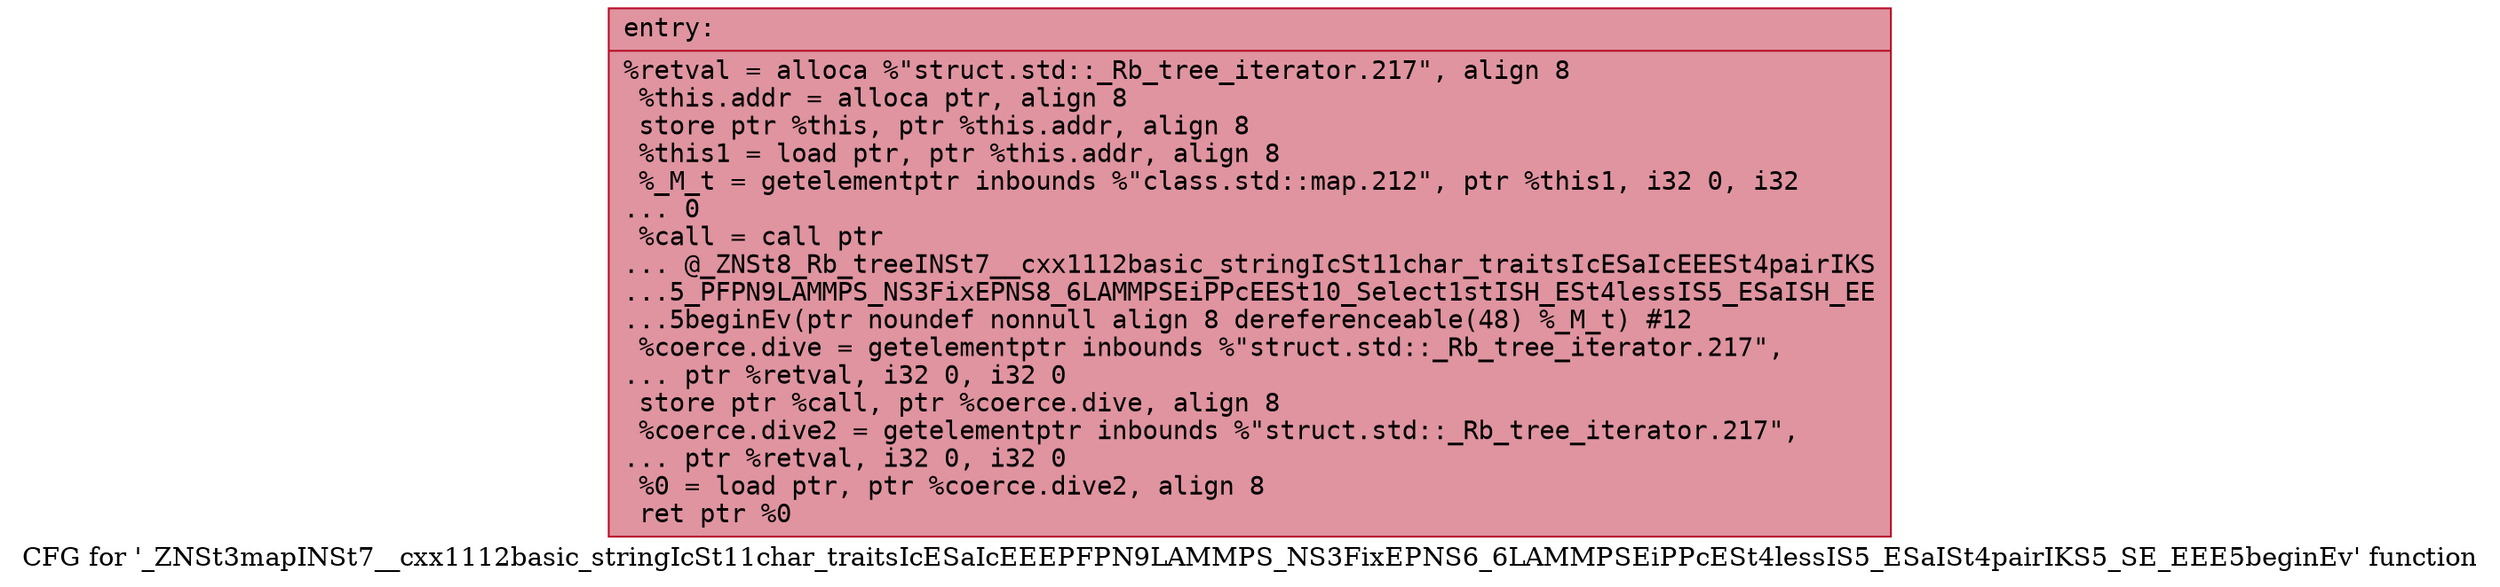 digraph "CFG for '_ZNSt3mapINSt7__cxx1112basic_stringIcSt11char_traitsIcESaIcEEEPFPN9LAMMPS_NS3FixEPNS6_6LAMMPSEiPPcESt4lessIS5_ESaISt4pairIKS5_SE_EEE5beginEv' function" {
	label="CFG for '_ZNSt3mapINSt7__cxx1112basic_stringIcSt11char_traitsIcESaIcEEEPFPN9LAMMPS_NS3FixEPNS6_6LAMMPSEiPPcESt4lessIS5_ESaISt4pairIKS5_SE_EEE5beginEv' function";

	Node0x562846b02950 [shape=record,color="#b70d28ff", style=filled, fillcolor="#b70d2870" fontname="Courier",label="{entry:\l|  %retval = alloca %\"struct.std::_Rb_tree_iterator.217\", align 8\l  %this.addr = alloca ptr, align 8\l  store ptr %this, ptr %this.addr, align 8\l  %this1 = load ptr, ptr %this.addr, align 8\l  %_M_t = getelementptr inbounds %\"class.std::map.212\", ptr %this1, i32 0, i32\l... 0\l  %call = call ptr\l... @_ZNSt8_Rb_treeINSt7__cxx1112basic_stringIcSt11char_traitsIcESaIcEEESt4pairIKS\l...5_PFPN9LAMMPS_NS3FixEPNS8_6LAMMPSEiPPcEESt10_Select1stISH_ESt4lessIS5_ESaISH_EE\l...5beginEv(ptr noundef nonnull align 8 dereferenceable(48) %_M_t) #12\l  %coerce.dive = getelementptr inbounds %\"struct.std::_Rb_tree_iterator.217\",\l... ptr %retval, i32 0, i32 0\l  store ptr %call, ptr %coerce.dive, align 8\l  %coerce.dive2 = getelementptr inbounds %\"struct.std::_Rb_tree_iterator.217\",\l... ptr %retval, i32 0, i32 0\l  %0 = load ptr, ptr %coerce.dive2, align 8\l  ret ptr %0\l}"];
}
